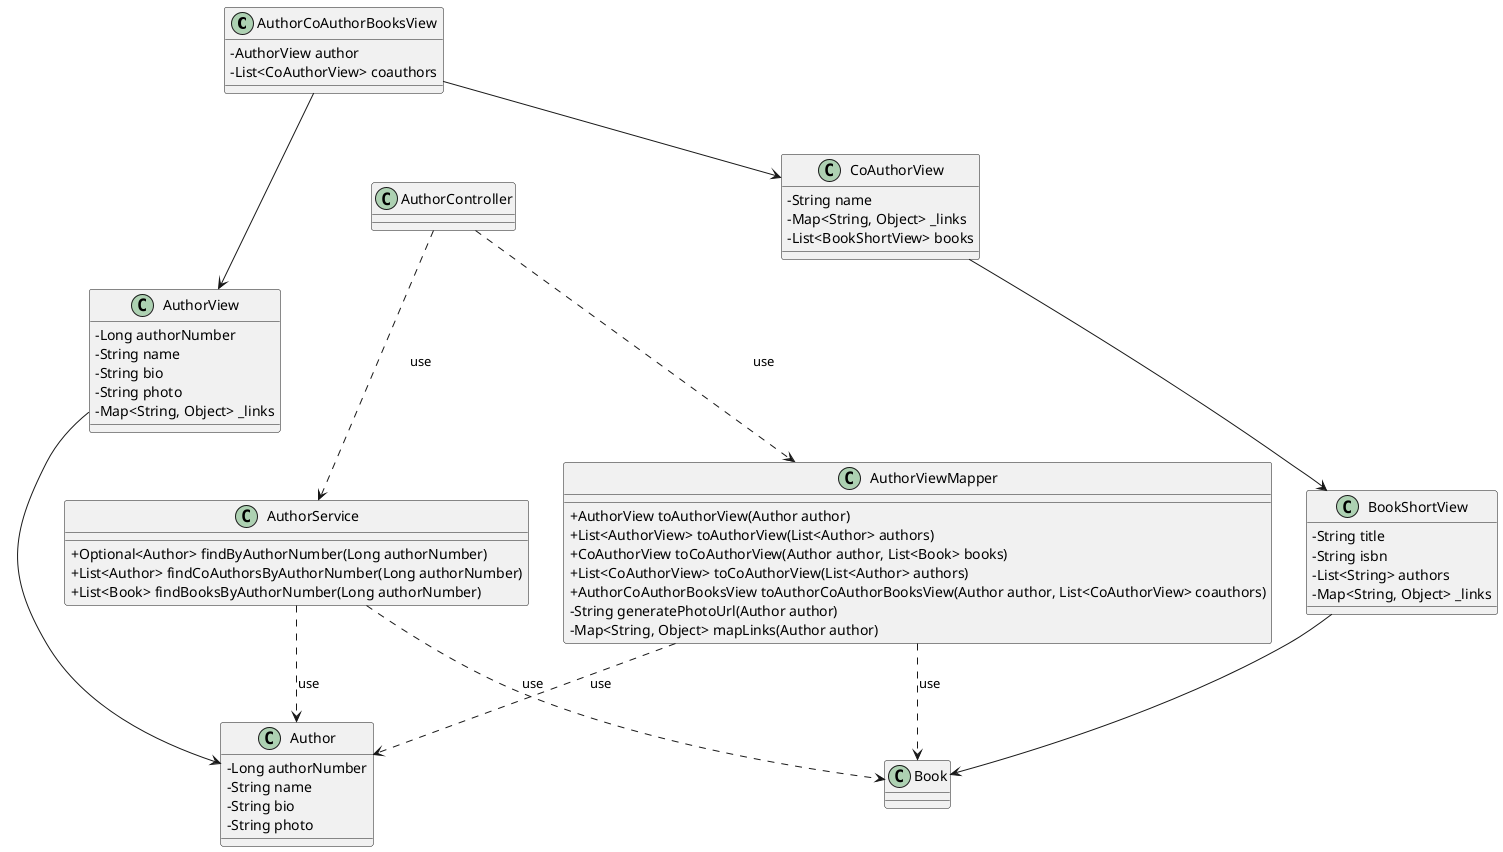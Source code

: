 @startuml
skinparam classAttributeIconSize 0

    class AuthorCoAuthorBooksView {
        - AuthorView author
        - List<CoAuthorView> coauthors
    }

    class CoAuthorView {
        - String name
        - Map<String, Object> _links
        - List<BookShortView> books
    }

    class AuthorView {
        - Long authorNumber
        - String name
        - String bio
        - String photo
        - Map<String, Object> _links
    }

    class AuthorViewMapper {
        + AuthorView toAuthorView(Author author)
        + List<AuthorView> toAuthorView(List<Author> authors)
        + CoAuthorView toCoAuthorView(Author author, List<Book> books)
        + List<CoAuthorView> toCoAuthorView(List<Author> authors)
        + AuthorCoAuthorBooksView toAuthorCoAuthorBooksView(Author author, List<CoAuthorView> coauthors)
        - String generatePhotoUrl(Author author)
        - Map<String, Object> mapLinks(Author author)
    }



    class BookShortView {
        - String title
        - String isbn
        - List<String> authors
        - Map<String, Object> _links
    }


    class Author {
        - Long authorNumber
        - String name
        - String bio
        - String photo
    }



    class AuthorService {
        + Optional<Author> findByAuthorNumber(Long authorNumber)
        + List<Author> findCoAuthorsByAuthorNumber(Long authorNumber)
        + List<Book> findBooksByAuthorNumber(Long authorNumber)
    }


AuthorViewMapper ..> Author : use
AuthorViewMapper ..> Book : use
AuthorService ..> Author : use
AuthorService ..> Book : use
AuthorController ..> AuthorService : use
AuthorController ..> AuthorViewMapper : use
AuthorCoAuthorBooksView --> AuthorView
AuthorCoAuthorBooksView --> CoAuthorView
CoAuthorView --> BookShortView
AuthorView --> Author
BookShortView --> Book
@enduml
